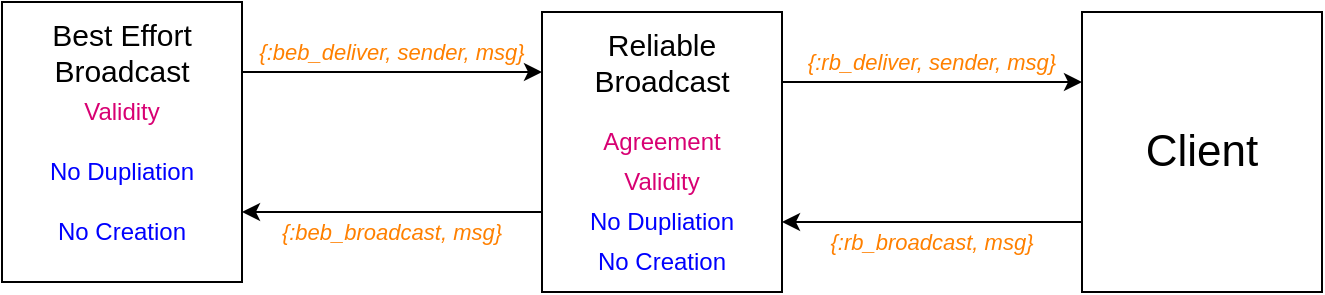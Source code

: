 <mxfile version="20.3.0" type="device"><diagram id="0VkVnuIL6xndr3UXS3Ta" name="Page-1"><mxGraphModel dx="792" dy="712" grid="1" gridSize="10" guides="1" tooltips="1" connect="1" arrows="1" fold="1" page="1" pageScale="1" pageWidth="827" pageHeight="1169" math="0" shadow="0"><root><mxCell id="0"/><mxCell id="1" parent="0"/><mxCell id="Hx4XhlOdnXc_ya-hyzOe-1" style="edgeStyle=orthogonalEdgeStyle;rounded=0;orthogonalLoop=1;jettySize=auto;html=1;entryX=0;entryY=0.25;entryDx=0;entryDy=0;fontSize=15;fontColor=#D80073;exitX=1;exitY=0.25;exitDx=0;exitDy=0;" edge="1" parent="1" source="Hx4XhlOdnXc_ya-hyzOe-2" target="Hx4XhlOdnXc_ya-hyzOe-8"><mxGeometry relative="1" as="geometry"><mxPoint x="480" y="240" as="sourcePoint"/></mxGeometry></mxCell><mxCell id="Hx4XhlOdnXc_ya-hyzOe-2" value="" style="rounded=0;whiteSpace=wrap;html=1;align=center;" vertex="1" parent="1"><mxGeometry x="340" y="180" width="120" height="140" as="geometry"/></mxCell><mxCell id="Hx4XhlOdnXc_ya-hyzOe-3" value="Reliable&lt;br&gt;Broadcast" style="text;html=1;strokeColor=none;fillColor=none;align=center;verticalAlign=middle;whiteSpace=wrap;rounded=0;fontSize=15;" vertex="1" parent="1"><mxGeometry x="340" y="190" width="120" height="30" as="geometry"/></mxCell><mxCell id="Hx4XhlOdnXc_ya-hyzOe-4" value="Agreement" style="text;html=1;strokeColor=none;fillColor=none;align=center;verticalAlign=middle;whiteSpace=wrap;rounded=0;fontColor=#D80073;" vertex="1" parent="1"><mxGeometry x="340" y="230" width="120" height="30" as="geometry"/></mxCell><mxCell id="Hx4XhlOdnXc_ya-hyzOe-5" value="No Dupliation" style="text;html=1;strokeColor=none;fillColor=none;align=center;verticalAlign=middle;whiteSpace=wrap;rounded=0;fontColor=#0000FF;" vertex="1" parent="1"><mxGeometry x="340" y="270" width="120" height="30" as="geometry"/></mxCell><mxCell id="Hx4XhlOdnXc_ya-hyzOe-6" value="No Creation" style="text;html=1;strokeColor=none;fillColor=none;align=center;verticalAlign=middle;whiteSpace=wrap;rounded=0;fontColor=#0000FF;" vertex="1" parent="1"><mxGeometry x="340" y="290" width="120" height="30" as="geometry"/></mxCell><mxCell id="Hx4XhlOdnXc_ya-hyzOe-7" style="edgeStyle=orthogonalEdgeStyle;rounded=0;orthogonalLoop=1;jettySize=auto;html=1;exitX=0;exitY=0.75;exitDx=0;exitDy=0;fontSize=15;fontColor=#D80073;entryX=1;entryY=0.75;entryDx=0;entryDy=0;" edge="1" parent="1" source="Hx4XhlOdnXc_ya-hyzOe-8" target="Hx4XhlOdnXc_ya-hyzOe-2"><mxGeometry relative="1" as="geometry"><mxPoint x="470" y="310" as="targetPoint"/></mxGeometry></mxCell><mxCell id="Hx4XhlOdnXc_ya-hyzOe-8" value="Client" style="rounded=0;whiteSpace=wrap;html=1;align=center;fontSize=22;" vertex="1" parent="1"><mxGeometry x="610" y="180" width="120" height="140" as="geometry"/></mxCell><mxCell id="Hx4XhlOdnXc_ya-hyzOe-9" value="{:rb_deliver, sender, msg}" style="text;html=1;strokeColor=none;fillColor=none;align=center;verticalAlign=middle;whiteSpace=wrap;rounded=0;fontSize=11;fontColor=#FF8000;fontStyle=2" vertex="1" parent="1"><mxGeometry x="470" y="190" width="130" height="30" as="geometry"/></mxCell><mxCell id="Hx4XhlOdnXc_ya-hyzOe-10" value="{:rb_broadcast, msg}" style="text;html=1;strokeColor=none;fillColor=none;align=center;verticalAlign=middle;whiteSpace=wrap;rounded=0;fontSize=11;fontColor=#FF8000;fontStyle=2" vertex="1" parent="1"><mxGeometry x="475" y="280" width="120" height="30" as="geometry"/></mxCell><mxCell id="Hx4XhlOdnXc_ya-hyzOe-11" value="Validity" style="text;html=1;strokeColor=none;fillColor=none;align=center;verticalAlign=middle;whiteSpace=wrap;rounded=0;fontColor=#D80073;" vertex="1" parent="1"><mxGeometry x="340" y="250" width="120" height="30" as="geometry"/></mxCell><mxCell id="Hx4XhlOdnXc_ya-hyzOe-12" value="" style="rounded=0;whiteSpace=wrap;html=1;align=center;" vertex="1" parent="1"><mxGeometry x="70" y="175" width="120" height="140" as="geometry"/></mxCell><mxCell id="Hx4XhlOdnXc_ya-hyzOe-13" value="Best Effort Broadcast" style="text;html=1;strokeColor=none;fillColor=none;align=center;verticalAlign=middle;whiteSpace=wrap;rounded=0;fontSize=15;" vertex="1" parent="1"><mxGeometry x="70" y="185" width="120" height="30" as="geometry"/></mxCell><mxCell id="Hx4XhlOdnXc_ya-hyzOe-14" value="Validity" style="text;html=1;strokeColor=none;fillColor=none;align=center;verticalAlign=middle;whiteSpace=wrap;rounded=0;fontColor=#D80073;" vertex="1" parent="1"><mxGeometry x="70" y="215" width="120" height="30" as="geometry"/></mxCell><mxCell id="Hx4XhlOdnXc_ya-hyzOe-15" value="No Dupliation" style="text;html=1;strokeColor=none;fillColor=none;align=center;verticalAlign=middle;whiteSpace=wrap;rounded=0;fontColor=#0000FF;" vertex="1" parent="1"><mxGeometry x="70" y="245" width="120" height="30" as="geometry"/></mxCell><mxCell id="Hx4XhlOdnXc_ya-hyzOe-16" value="No Creation" style="text;html=1;strokeColor=none;fillColor=none;align=center;verticalAlign=middle;whiteSpace=wrap;rounded=0;fontColor=#0000FF;" vertex="1" parent="1"><mxGeometry x="70" y="275" width="120" height="30" as="geometry"/></mxCell><mxCell id="Hx4XhlOdnXc_ya-hyzOe-17" style="edgeStyle=orthogonalEdgeStyle;rounded=0;orthogonalLoop=1;jettySize=auto;html=1;entryX=0;entryY=0.25;entryDx=0;entryDy=0;fontSize=15;fontColor=#D80073;exitX=1;exitY=0.25;exitDx=0;exitDy=0;" edge="1" parent="1"><mxGeometry relative="1" as="geometry"><mxPoint x="190" y="210" as="sourcePoint"/><mxPoint x="340" y="210" as="targetPoint"/></mxGeometry></mxCell><mxCell id="Hx4XhlOdnXc_ya-hyzOe-18" style="edgeStyle=orthogonalEdgeStyle;rounded=0;orthogonalLoop=1;jettySize=auto;html=1;exitX=0;exitY=0.75;exitDx=0;exitDy=0;fontSize=15;fontColor=#D80073;entryX=1;entryY=0.75;entryDx=0;entryDy=0;" edge="1" parent="1"><mxGeometry relative="1" as="geometry"><mxPoint x="340" y="280" as="sourcePoint"/><mxPoint x="190" y="280" as="targetPoint"/></mxGeometry></mxCell><mxCell id="Hx4XhlOdnXc_ya-hyzOe-19" value="{:beb_deliver, sender, msg}" style="text;html=1;strokeColor=none;fillColor=none;align=center;verticalAlign=middle;whiteSpace=wrap;rounded=0;fontSize=11;fontColor=#FF8000;fontStyle=2" vertex="1" parent="1"><mxGeometry x="190" y="185" width="150" height="30" as="geometry"/></mxCell><mxCell id="Hx4XhlOdnXc_ya-hyzOe-20" value="{:beb_broadcast, msg}" style="text;html=1;strokeColor=none;fillColor=none;align=center;verticalAlign=middle;whiteSpace=wrap;rounded=0;fontSize=11;fontColor=#FF8000;fontStyle=2" vertex="1" parent="1"><mxGeometry x="205" y="275" width="120" height="30" as="geometry"/></mxCell></root></mxGraphModel></diagram></mxfile>